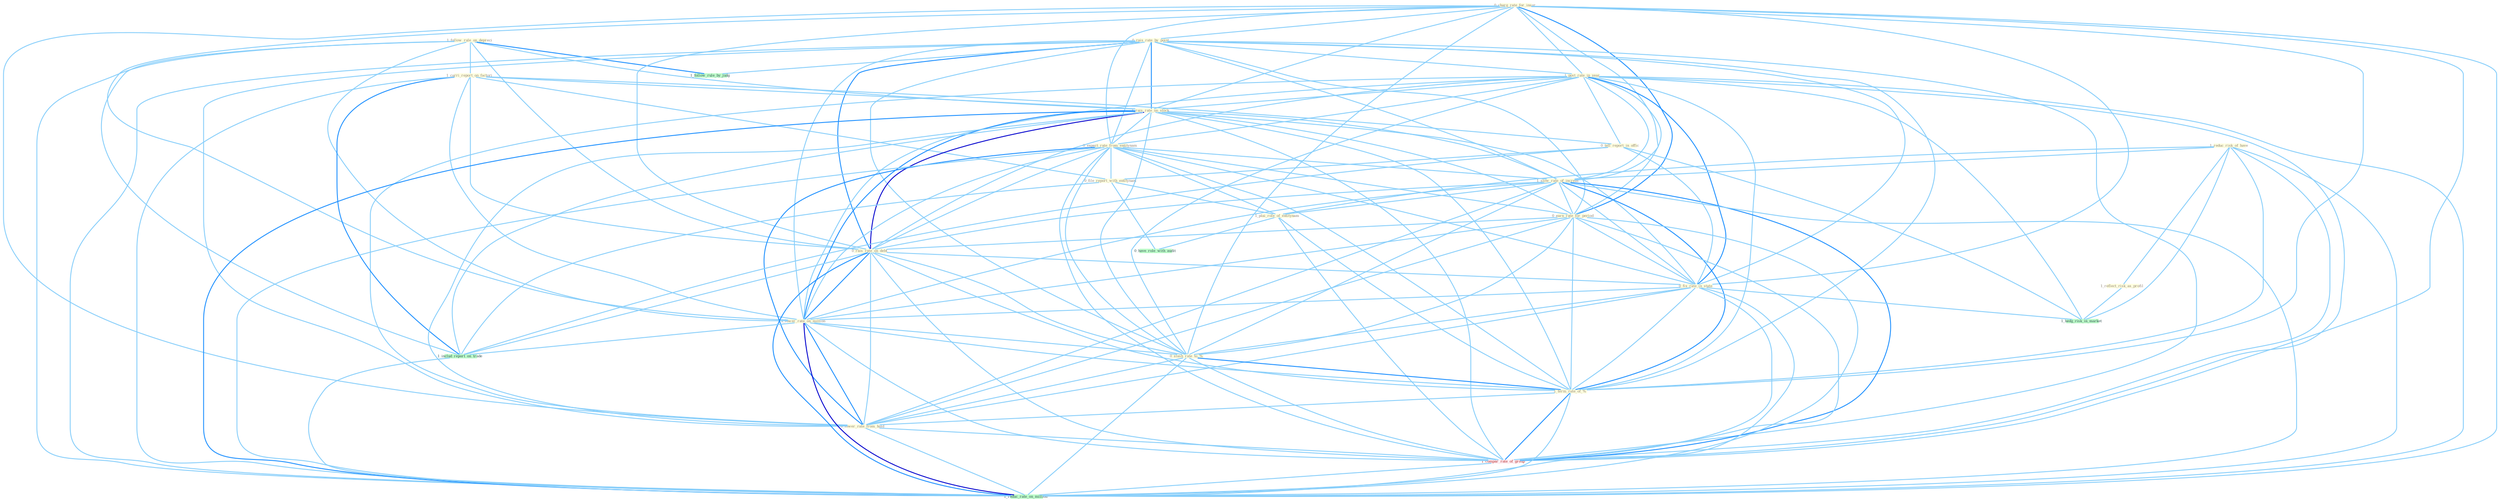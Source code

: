 Graph G{ 
    node
    [shape=polygon,style=filled,width=.5,height=.06,color="#BDFCC9",fixedsize=true,fontsize=4,
    fontcolor="#2f4f4f"];
    {node
    [color="#ffffe0", fontcolor="#8b7d6b"] "1_follow_rule_on_depreci " "0_charg_rate_for_insur " "0_rais_rate_by_point " "1_post_rate_in_year " "1_reduc_risk_of_have " "1_carri_report_on_factori " "1_rais_rate_on_stock " "0_expect_rate_from_entitynam " "1_slow_rate_of_increas " "0_tell_report_in_offic " "0_earn_rate_for_period " "1_reflect_risk_as_profil " "0_rais_rate_on_debt " "0_fix_rate_in_state " "0_file_report_with_entitynam " "1_plai_role_of_entitynam " "1_lower_rate_on_million " "0_slash_rate_to_% " "1_term_rate_of_% " "0_lower_rate_from_hold "}
{node [color="#fff0f5", fontcolor="#b22222"] "1_compar_rate_of_group "}
edge [color="#B0E2FF"];

	"1_follow_rule_on_depreci " -- "1_carri_report_on_factori " [w="1", color="#87cefa" ];
	"1_follow_rule_on_depreci " -- "1_rais_rate_on_stock " [w="1", color="#87cefa" ];
	"1_follow_rule_on_depreci " -- "0_rais_rate_on_debt " [w="1", color="#87cefa" ];
	"1_follow_rule_on_depreci " -- "1_lower_rate_on_million " [w="1", color="#87cefa" ];
	"1_follow_rule_on_depreci " -- "1_includ_report_on_trade " [w="1", color="#87cefa" ];
	"1_follow_rule_on_depreci " -- "1_follow_rule_by_judg " [w="2", color="#1e90ff" , len=0.8];
	"1_follow_rule_on_depreci " -- "1_reduc_rate_on_million " [w="1", color="#87cefa" ];
	"0_charg_rate_for_insur " -- "0_rais_rate_by_point " [w="1", color="#87cefa" ];
	"0_charg_rate_for_insur " -- "1_post_rate_in_year " [w="1", color="#87cefa" ];
	"0_charg_rate_for_insur " -- "1_rais_rate_on_stock " [w="1", color="#87cefa" ];
	"0_charg_rate_for_insur " -- "0_expect_rate_from_entitynam " [w="1", color="#87cefa" ];
	"0_charg_rate_for_insur " -- "1_slow_rate_of_increas " [w="1", color="#87cefa" ];
	"0_charg_rate_for_insur " -- "0_earn_rate_for_period " [w="2", color="#1e90ff" , len=0.8];
	"0_charg_rate_for_insur " -- "0_rais_rate_on_debt " [w="1", color="#87cefa" ];
	"0_charg_rate_for_insur " -- "0_fix_rate_in_state " [w="1", color="#87cefa" ];
	"0_charg_rate_for_insur " -- "1_lower_rate_on_million " [w="1", color="#87cefa" ];
	"0_charg_rate_for_insur " -- "0_slash_rate_to_% " [w="1", color="#87cefa" ];
	"0_charg_rate_for_insur " -- "1_term_rate_of_% " [w="1", color="#87cefa" ];
	"0_charg_rate_for_insur " -- "0_lower_rate_from_hold " [w="1", color="#87cefa" ];
	"0_charg_rate_for_insur " -- "1_compar_rate_of_group " [w="1", color="#87cefa" ];
	"0_charg_rate_for_insur " -- "1_reduc_rate_on_million " [w="1", color="#87cefa" ];
	"0_rais_rate_by_point " -- "1_post_rate_in_year " [w="1", color="#87cefa" ];
	"0_rais_rate_by_point " -- "1_rais_rate_on_stock " [w="2", color="#1e90ff" , len=0.8];
	"0_rais_rate_by_point " -- "0_expect_rate_from_entitynam " [w="1", color="#87cefa" ];
	"0_rais_rate_by_point " -- "1_slow_rate_of_increas " [w="1", color="#87cefa" ];
	"0_rais_rate_by_point " -- "0_earn_rate_for_period " [w="1", color="#87cefa" ];
	"0_rais_rate_by_point " -- "0_rais_rate_on_debt " [w="2", color="#1e90ff" , len=0.8];
	"0_rais_rate_by_point " -- "0_fix_rate_in_state " [w="1", color="#87cefa" ];
	"0_rais_rate_by_point " -- "1_lower_rate_on_million " [w="1", color="#87cefa" ];
	"0_rais_rate_by_point " -- "0_slash_rate_to_% " [w="1", color="#87cefa" ];
	"0_rais_rate_by_point " -- "1_term_rate_of_% " [w="1", color="#87cefa" ];
	"0_rais_rate_by_point " -- "0_lower_rate_from_hold " [w="1", color="#87cefa" ];
	"0_rais_rate_by_point " -- "1_compar_rate_of_group " [w="1", color="#87cefa" ];
	"0_rais_rate_by_point " -- "1_follow_rule_by_judg " [w="1", color="#87cefa" ];
	"0_rais_rate_by_point " -- "1_reduc_rate_on_million " [w="1", color="#87cefa" ];
	"1_post_rate_in_year " -- "1_rais_rate_on_stock " [w="1", color="#87cefa" ];
	"1_post_rate_in_year " -- "0_expect_rate_from_entitynam " [w="1", color="#87cefa" ];
	"1_post_rate_in_year " -- "1_slow_rate_of_increas " [w="1", color="#87cefa" ];
	"1_post_rate_in_year " -- "0_tell_report_in_offic " [w="1", color="#87cefa" ];
	"1_post_rate_in_year " -- "0_earn_rate_for_period " [w="1", color="#87cefa" ];
	"1_post_rate_in_year " -- "0_rais_rate_on_debt " [w="1", color="#87cefa" ];
	"1_post_rate_in_year " -- "0_fix_rate_in_state " [w="2", color="#1e90ff" , len=0.8];
	"1_post_rate_in_year " -- "1_lower_rate_on_million " [w="1", color="#87cefa" ];
	"1_post_rate_in_year " -- "0_slash_rate_to_% " [w="1", color="#87cefa" ];
	"1_post_rate_in_year " -- "1_term_rate_of_% " [w="1", color="#87cefa" ];
	"1_post_rate_in_year " -- "0_lower_rate_from_hold " [w="1", color="#87cefa" ];
	"1_post_rate_in_year " -- "1_compar_rate_of_group " [w="1", color="#87cefa" ];
	"1_post_rate_in_year " -- "1_hedg_risk_in_market " [w="1", color="#87cefa" ];
	"1_post_rate_in_year " -- "1_reduc_rate_on_million " [w="1", color="#87cefa" ];
	"1_reduc_risk_of_have " -- "1_slow_rate_of_increas " [w="1", color="#87cefa" ];
	"1_reduc_risk_of_have " -- "1_reflect_risk_as_profil " [w="1", color="#87cefa" ];
	"1_reduc_risk_of_have " -- "1_plai_role_of_entitynam " [w="1", color="#87cefa" ];
	"1_reduc_risk_of_have " -- "1_term_rate_of_% " [w="1", color="#87cefa" ];
	"1_reduc_risk_of_have " -- "1_compar_rate_of_group " [w="1", color="#87cefa" ];
	"1_reduc_risk_of_have " -- "1_hedg_risk_in_market " [w="1", color="#87cefa" ];
	"1_reduc_risk_of_have " -- "1_reduc_rate_on_million " [w="1", color="#87cefa" ];
	"1_carri_report_on_factori " -- "1_rais_rate_on_stock " [w="1", color="#87cefa" ];
	"1_carri_report_on_factori " -- "0_tell_report_in_offic " [w="1", color="#87cefa" ];
	"1_carri_report_on_factori " -- "0_rais_rate_on_debt " [w="1", color="#87cefa" ];
	"1_carri_report_on_factori " -- "0_file_report_with_entitynam " [w="1", color="#87cefa" ];
	"1_carri_report_on_factori " -- "1_lower_rate_on_million " [w="1", color="#87cefa" ];
	"1_carri_report_on_factori " -- "1_includ_report_on_trade " [w="2", color="#1e90ff" , len=0.8];
	"1_carri_report_on_factori " -- "1_reduc_rate_on_million " [w="1", color="#87cefa" ];
	"1_rais_rate_on_stock " -- "0_expect_rate_from_entitynam " [w="1", color="#87cefa" ];
	"1_rais_rate_on_stock " -- "1_slow_rate_of_increas " [w="1", color="#87cefa" ];
	"1_rais_rate_on_stock " -- "0_earn_rate_for_period " [w="1", color="#87cefa" ];
	"1_rais_rate_on_stock " -- "0_rais_rate_on_debt " [w="3", color="#0000cd" , len=0.6];
	"1_rais_rate_on_stock " -- "0_fix_rate_in_state " [w="1", color="#87cefa" ];
	"1_rais_rate_on_stock " -- "1_lower_rate_on_million " [w="2", color="#1e90ff" , len=0.8];
	"1_rais_rate_on_stock " -- "0_slash_rate_to_% " [w="1", color="#87cefa" ];
	"1_rais_rate_on_stock " -- "1_term_rate_of_% " [w="1", color="#87cefa" ];
	"1_rais_rate_on_stock " -- "0_lower_rate_from_hold " [w="1", color="#87cefa" ];
	"1_rais_rate_on_stock " -- "1_includ_report_on_trade " [w="1", color="#87cefa" ];
	"1_rais_rate_on_stock " -- "1_compar_rate_of_group " [w="1", color="#87cefa" ];
	"1_rais_rate_on_stock " -- "1_reduc_rate_on_million " [w="2", color="#1e90ff" , len=0.8];
	"0_expect_rate_from_entitynam " -- "1_slow_rate_of_increas " [w="1", color="#87cefa" ];
	"0_expect_rate_from_entitynam " -- "0_earn_rate_for_period " [w="1", color="#87cefa" ];
	"0_expect_rate_from_entitynam " -- "0_rais_rate_on_debt " [w="1", color="#87cefa" ];
	"0_expect_rate_from_entitynam " -- "0_fix_rate_in_state " [w="1", color="#87cefa" ];
	"0_expect_rate_from_entitynam " -- "0_file_report_with_entitynam " [w="1", color="#87cefa" ];
	"0_expect_rate_from_entitynam " -- "1_plai_role_of_entitynam " [w="1", color="#87cefa" ];
	"0_expect_rate_from_entitynam " -- "1_lower_rate_on_million " [w="1", color="#87cefa" ];
	"0_expect_rate_from_entitynam " -- "0_slash_rate_to_% " [w="1", color="#87cefa" ];
	"0_expect_rate_from_entitynam " -- "1_term_rate_of_% " [w="1", color="#87cefa" ];
	"0_expect_rate_from_entitynam " -- "0_lower_rate_from_hold " [w="2", color="#1e90ff" , len=0.8];
	"0_expect_rate_from_entitynam " -- "1_compar_rate_of_group " [w="1", color="#87cefa" ];
	"0_expect_rate_from_entitynam " -- "1_reduc_rate_on_million " [w="1", color="#87cefa" ];
	"1_slow_rate_of_increas " -- "0_earn_rate_for_period " [w="1", color="#87cefa" ];
	"1_slow_rate_of_increas " -- "0_rais_rate_on_debt " [w="1", color="#87cefa" ];
	"1_slow_rate_of_increas " -- "0_fix_rate_in_state " [w="1", color="#87cefa" ];
	"1_slow_rate_of_increas " -- "1_plai_role_of_entitynam " [w="1", color="#87cefa" ];
	"1_slow_rate_of_increas " -- "1_lower_rate_on_million " [w="1", color="#87cefa" ];
	"1_slow_rate_of_increas " -- "0_slash_rate_to_% " [w="1", color="#87cefa" ];
	"1_slow_rate_of_increas " -- "1_term_rate_of_% " [w="2", color="#1e90ff" , len=0.8];
	"1_slow_rate_of_increas " -- "0_lower_rate_from_hold " [w="1", color="#87cefa" ];
	"1_slow_rate_of_increas " -- "1_compar_rate_of_group " [w="2", color="#1e90ff" , len=0.8];
	"1_slow_rate_of_increas " -- "1_reduc_rate_on_million " [w="1", color="#87cefa" ];
	"0_tell_report_in_offic " -- "0_fix_rate_in_state " [w="1", color="#87cefa" ];
	"0_tell_report_in_offic " -- "0_file_report_with_entitynam " [w="1", color="#87cefa" ];
	"0_tell_report_in_offic " -- "1_includ_report_on_trade " [w="1", color="#87cefa" ];
	"0_tell_report_in_offic " -- "1_hedg_risk_in_market " [w="1", color="#87cefa" ];
	"0_earn_rate_for_period " -- "0_rais_rate_on_debt " [w="1", color="#87cefa" ];
	"0_earn_rate_for_period " -- "0_fix_rate_in_state " [w="1", color="#87cefa" ];
	"0_earn_rate_for_period " -- "1_lower_rate_on_million " [w="1", color="#87cefa" ];
	"0_earn_rate_for_period " -- "0_slash_rate_to_% " [w="1", color="#87cefa" ];
	"0_earn_rate_for_period " -- "1_term_rate_of_% " [w="1", color="#87cefa" ];
	"0_earn_rate_for_period " -- "0_lower_rate_from_hold " [w="1", color="#87cefa" ];
	"0_earn_rate_for_period " -- "1_compar_rate_of_group " [w="1", color="#87cefa" ];
	"0_earn_rate_for_period " -- "1_reduc_rate_on_million " [w="1", color="#87cefa" ];
	"1_reflect_risk_as_profil " -- "1_hedg_risk_in_market " [w="1", color="#87cefa" ];
	"0_rais_rate_on_debt " -- "0_fix_rate_in_state " [w="1", color="#87cefa" ];
	"0_rais_rate_on_debt " -- "1_lower_rate_on_million " [w="2", color="#1e90ff" , len=0.8];
	"0_rais_rate_on_debt " -- "0_slash_rate_to_% " [w="1", color="#87cefa" ];
	"0_rais_rate_on_debt " -- "1_term_rate_of_% " [w="1", color="#87cefa" ];
	"0_rais_rate_on_debt " -- "0_lower_rate_from_hold " [w="1", color="#87cefa" ];
	"0_rais_rate_on_debt " -- "1_includ_report_on_trade " [w="1", color="#87cefa" ];
	"0_rais_rate_on_debt " -- "1_compar_rate_of_group " [w="1", color="#87cefa" ];
	"0_rais_rate_on_debt " -- "1_reduc_rate_on_million " [w="2", color="#1e90ff" , len=0.8];
	"0_fix_rate_in_state " -- "1_lower_rate_on_million " [w="1", color="#87cefa" ];
	"0_fix_rate_in_state " -- "0_slash_rate_to_% " [w="1", color="#87cefa" ];
	"0_fix_rate_in_state " -- "1_term_rate_of_% " [w="1", color="#87cefa" ];
	"0_fix_rate_in_state " -- "0_lower_rate_from_hold " [w="1", color="#87cefa" ];
	"0_fix_rate_in_state " -- "1_compar_rate_of_group " [w="1", color="#87cefa" ];
	"0_fix_rate_in_state " -- "1_hedg_risk_in_market " [w="1", color="#87cefa" ];
	"0_fix_rate_in_state " -- "1_reduc_rate_on_million " [w="1", color="#87cefa" ];
	"0_file_report_with_entitynam " -- "1_plai_role_of_entitynam " [w="1", color="#87cefa" ];
	"0_file_report_with_entitynam " -- "1_includ_report_on_trade " [w="1", color="#87cefa" ];
	"0_file_report_with_entitynam " -- "0_have_role_with_audit " [w="1", color="#87cefa" ];
	"1_plai_role_of_entitynam " -- "1_term_rate_of_% " [w="1", color="#87cefa" ];
	"1_plai_role_of_entitynam " -- "1_compar_rate_of_group " [w="1", color="#87cefa" ];
	"1_plai_role_of_entitynam " -- "0_have_role_with_audit " [w="1", color="#87cefa" ];
	"1_lower_rate_on_million " -- "0_slash_rate_to_% " [w="1", color="#87cefa" ];
	"1_lower_rate_on_million " -- "1_term_rate_of_% " [w="1", color="#87cefa" ];
	"1_lower_rate_on_million " -- "0_lower_rate_from_hold " [w="2", color="#1e90ff" , len=0.8];
	"1_lower_rate_on_million " -- "1_includ_report_on_trade " [w="1", color="#87cefa" ];
	"1_lower_rate_on_million " -- "1_compar_rate_of_group " [w="1", color="#87cefa" ];
	"1_lower_rate_on_million " -- "1_reduc_rate_on_million " [w="3", color="#0000cd" , len=0.6];
	"0_slash_rate_to_% " -- "1_term_rate_of_% " [w="2", color="#1e90ff" , len=0.8];
	"0_slash_rate_to_% " -- "0_lower_rate_from_hold " [w="1", color="#87cefa" ];
	"0_slash_rate_to_% " -- "1_compar_rate_of_group " [w="1", color="#87cefa" ];
	"0_slash_rate_to_% " -- "1_reduc_rate_on_million " [w="1", color="#87cefa" ];
	"1_term_rate_of_% " -- "0_lower_rate_from_hold " [w="1", color="#87cefa" ];
	"1_term_rate_of_% " -- "1_compar_rate_of_group " [w="2", color="#1e90ff" , len=0.8];
	"1_term_rate_of_% " -- "1_reduc_rate_on_million " [w="1", color="#87cefa" ];
	"0_lower_rate_from_hold " -- "1_compar_rate_of_group " [w="1", color="#87cefa" ];
	"0_lower_rate_from_hold " -- "1_reduc_rate_on_million " [w="1", color="#87cefa" ];
	"1_includ_report_on_trade " -- "1_reduc_rate_on_million " [w="1", color="#87cefa" ];
	"1_compar_rate_of_group " -- "1_reduc_rate_on_million " [w="1", color="#87cefa" ];
}